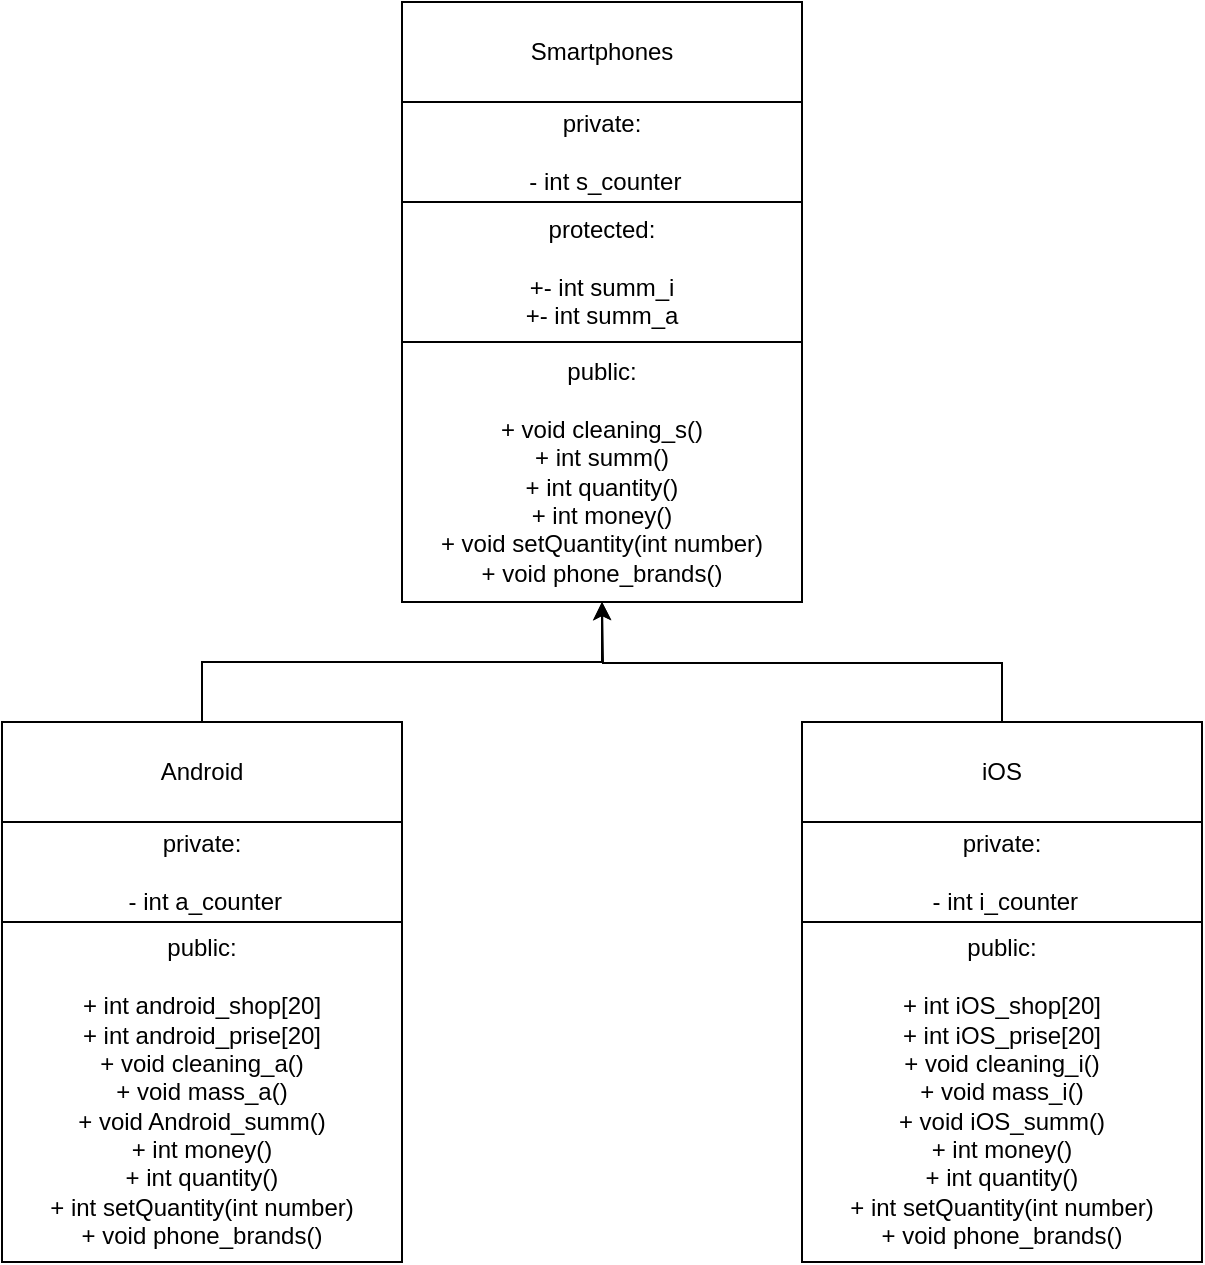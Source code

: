 <mxfile version="14.7.2" type="device"><diagram id="gq38ylPSGzwq54_9sCHH" name="Page-1"><mxGraphModel dx="1730" dy="958" grid="1" gridSize="10" guides="1" tooltips="1" connect="1" arrows="1" fold="1" page="1" pageScale="1" pageWidth="827" pageHeight="1169" math="0" shadow="0"><root><mxCell id="0"/><mxCell id="1" parent="0"/><mxCell id="dV7yget7nPJlaNTok_3L-1" value="" style="rounded=0;whiteSpace=wrap;html=1;" vertex="1" parent="1"><mxGeometry x="280" y="40" width="200" height="300" as="geometry"/></mxCell><mxCell id="dV7yget7nPJlaNTok_3L-2" value="Smartphones" style="rounded=0;whiteSpace=wrap;html=1;" vertex="1" parent="1"><mxGeometry x="280" y="40" width="200" height="50" as="geometry"/></mxCell><mxCell id="dV7yget7nPJlaNTok_3L-3" value="private:&lt;br&gt;&lt;br&gt;&amp;nbsp;- int s_counter" style="rounded=0;whiteSpace=wrap;html=1;" vertex="1" parent="1"><mxGeometry x="280" y="90" width="200" height="50" as="geometry"/></mxCell><mxCell id="dV7yget7nPJlaNTok_3L-4" value="protected:&lt;br&gt;&lt;br&gt;+- int summ_i&lt;br&gt;+- int summ_a" style="rounded=0;whiteSpace=wrap;html=1;" vertex="1" parent="1"><mxGeometry x="280" y="140" width="200" height="70" as="geometry"/></mxCell><mxCell id="dV7yget7nPJlaNTok_3L-5" value="public:&lt;br&gt;&lt;br&gt;+ void cleaning_s()&lt;br&gt;+ int summ()&lt;br&gt;+ int quantity()&lt;br&gt;+ int money()&lt;br&gt;+ void setQuantity(int number)&lt;br&gt;+ void phone_brands()" style="rounded=0;whiteSpace=wrap;html=1;" vertex="1" parent="1"><mxGeometry x="280" y="210" width="200" height="130" as="geometry"/></mxCell><mxCell id="dV7yget7nPJlaNTok_3L-19" value="" style="group" vertex="1" connectable="0" parent="1"><mxGeometry x="80" y="400" width="200" height="270" as="geometry"/></mxCell><mxCell id="dV7yget7nPJlaNTok_3L-15" value="" style="rounded=0;whiteSpace=wrap;html=1;" vertex="1" parent="dV7yget7nPJlaNTok_3L-19"><mxGeometry width="200" height="270" as="geometry"/></mxCell><mxCell id="dV7yget7nPJlaNTok_3L-16" value="Android" style="rounded=0;whiteSpace=wrap;html=1;" vertex="1" parent="dV7yget7nPJlaNTok_3L-19"><mxGeometry width="200" height="50" as="geometry"/></mxCell><mxCell id="dV7yget7nPJlaNTok_3L-17" value="private:&lt;br&gt;&lt;br&gt;&amp;nbsp;- int a_counter" style="rounded=0;whiteSpace=wrap;html=1;" vertex="1" parent="dV7yget7nPJlaNTok_3L-19"><mxGeometry y="50" width="200" height="50" as="geometry"/></mxCell><mxCell id="dV7yget7nPJlaNTok_3L-18" value="public:&lt;br&gt;&lt;br&gt;+ int android_shop[20]&lt;br&gt;+ int android_prise[20]&lt;br&gt;+ void cleaning_a()&lt;br&gt;+ void mass_a()&lt;br&gt;+ void Android_summ()&lt;br&gt;+ int money()&lt;br&gt;+ int quantity()&lt;br&gt;+ int setQuantity(int number)&lt;br&gt;+ void phone_brands()" style="rounded=0;whiteSpace=wrap;html=1;" vertex="1" parent="dV7yget7nPJlaNTok_3L-19"><mxGeometry y="100" width="200" height="170" as="geometry"/></mxCell><mxCell id="dV7yget7nPJlaNTok_3L-20" value="" style="group" vertex="1" connectable="0" parent="1"><mxGeometry x="480" y="400" width="200" height="270" as="geometry"/></mxCell><mxCell id="dV7yget7nPJlaNTok_3L-6" value="" style="rounded=0;whiteSpace=wrap;html=1;" vertex="1" parent="dV7yget7nPJlaNTok_3L-20"><mxGeometry width="200" height="270" as="geometry"/></mxCell><mxCell id="dV7yget7nPJlaNTok_3L-7" value="iOS" style="rounded=0;whiteSpace=wrap;html=1;" vertex="1" parent="dV7yget7nPJlaNTok_3L-20"><mxGeometry width="200" height="50" as="geometry"/></mxCell><mxCell id="dV7yget7nPJlaNTok_3L-8" value="private:&lt;br&gt;&lt;br&gt;&amp;nbsp;- int i_counter" style="rounded=0;whiteSpace=wrap;html=1;" vertex="1" parent="dV7yget7nPJlaNTok_3L-20"><mxGeometry y="50" width="200" height="50" as="geometry"/></mxCell><mxCell id="dV7yget7nPJlaNTok_3L-10" value="public:&lt;br&gt;&lt;br&gt;+ int iOS_shop[20]&lt;br&gt;+ int iOS_prise[20]&lt;br&gt;+ void cleaning_i()&lt;br&gt;+ void mass_i()&lt;br&gt;+ void iOS_summ()&lt;br&gt;+ int money()&lt;br&gt;+ int quantity()&lt;br&gt;+ int setQuantity(int number)&lt;br&gt;+ void phone_brands()" style="rounded=0;whiteSpace=wrap;html=1;" vertex="1" parent="dV7yget7nPJlaNTok_3L-20"><mxGeometry y="100" width="200" height="170" as="geometry"/></mxCell><mxCell id="dV7yget7nPJlaNTok_3L-21" style="edgeStyle=orthogonalEdgeStyle;rounded=0;orthogonalLoop=1;jettySize=auto;html=1;exitX=0.5;exitY=0;exitDx=0;exitDy=0;entryX=0.5;entryY=1;entryDx=0;entryDy=0;" edge="1" parent="1" source="dV7yget7nPJlaNTok_3L-16" target="dV7yget7nPJlaNTok_3L-5"><mxGeometry relative="1" as="geometry"/></mxCell><mxCell id="dV7yget7nPJlaNTok_3L-22" style="edgeStyle=orthogonalEdgeStyle;rounded=0;orthogonalLoop=1;jettySize=auto;html=1;exitX=0.5;exitY=0;exitDx=0;exitDy=0;" edge="1" parent="1" source="dV7yget7nPJlaNTok_3L-7"><mxGeometry relative="1" as="geometry"><mxPoint x="380" y="340.0" as="targetPoint"/></mxGeometry></mxCell></root></mxGraphModel></diagram></mxfile>